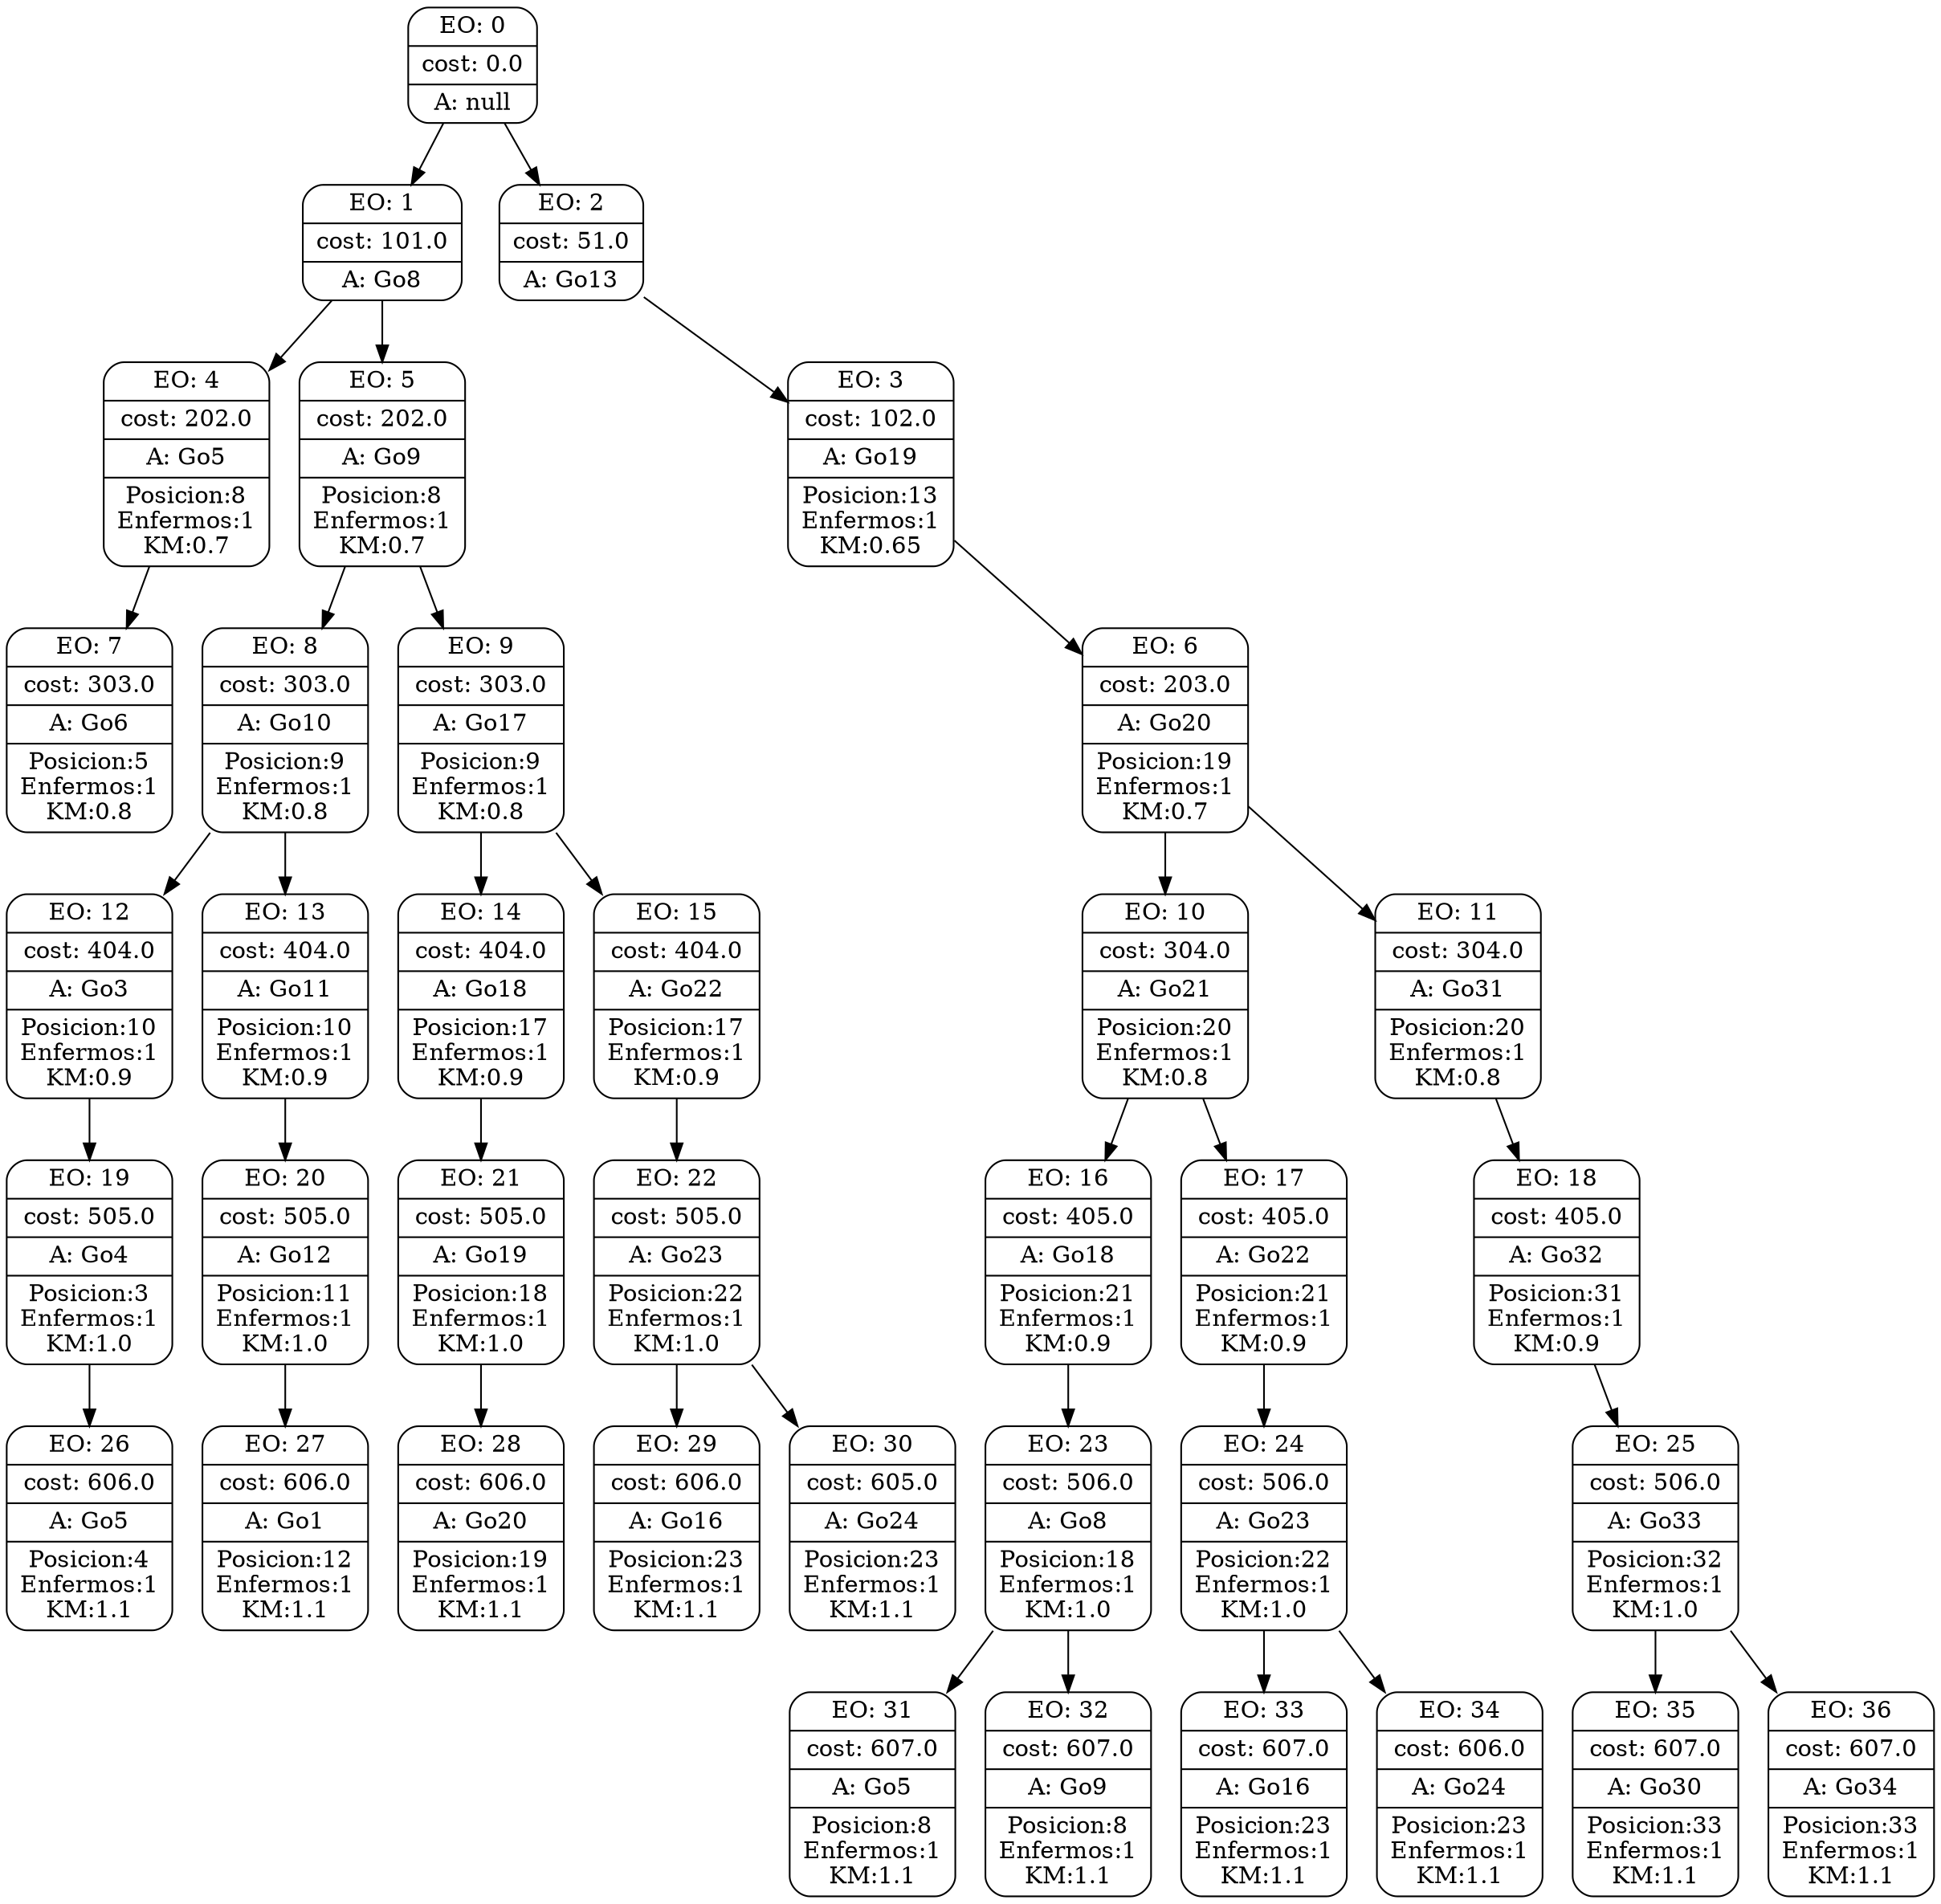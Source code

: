 digraph g {
node [shape = Mrecord];
nodo0[label="{EO: 0|cost: 0.0|A: null}"]
nodo1[label="{EO: 1|cost: 101.0|A: Go8}"]
nodo4[label="{EO: 4|cost: 202.0|A: Go5|Posicion:8
\nEnfermos:1
\nKM:0.7}"]
nodo7[label="{EO: 7|cost: 303.0|A: Go6|Posicion:5
\nEnfermos:1
\nKM:0.8}"]

nodo4 -> nodo7;

nodo1 -> nodo4;
nodo5[label="{EO: 5|cost: 202.0|A: Go9|Posicion:8
\nEnfermos:1
\nKM:0.7}"]
nodo8[label="{EO: 8|cost: 303.0|A: Go10|Posicion:9
\nEnfermos:1
\nKM:0.8}"]
nodo12[label="{EO: 12|cost: 404.0|A: Go3|Posicion:10
\nEnfermos:1
\nKM:0.9}"]
nodo19[label="{EO: 19|cost: 505.0|A: Go4|Posicion:3
\nEnfermos:1
\nKM:1.0}"]
nodo26[label="{EO: 26|cost: 606.0|A: Go5|Posicion:4
\nEnfermos:1
\nKM:1.1}"]

nodo19 -> nodo26;

nodo12 -> nodo19;

nodo8 -> nodo12;
nodo13[label="{EO: 13|cost: 404.0|A: Go11|Posicion:10
\nEnfermos:1
\nKM:0.9}"]
nodo20[label="{EO: 20|cost: 505.0|A: Go12|Posicion:11
\nEnfermos:1
\nKM:1.0}"]
nodo27[label="{EO: 27|cost: 606.0|A: Go1|Posicion:12
\nEnfermos:1
\nKM:1.1}"]

nodo20 -> nodo27;

nodo13 -> nodo20;

nodo8 -> nodo13;

nodo5 -> nodo8;
nodo9[label="{EO: 9|cost: 303.0|A: Go17|Posicion:9
\nEnfermos:1
\nKM:0.8}"]
nodo14[label="{EO: 14|cost: 404.0|A: Go18|Posicion:17
\nEnfermos:1
\nKM:0.9}"]
nodo21[label="{EO: 21|cost: 505.0|A: Go19|Posicion:18
\nEnfermos:1
\nKM:1.0}"]
nodo28[label="{EO: 28|cost: 606.0|A: Go20|Posicion:19
\nEnfermos:1
\nKM:1.1}"]

nodo21 -> nodo28;

nodo14 -> nodo21;

nodo9 -> nodo14;
nodo15[label="{EO: 15|cost: 404.0|A: Go22|Posicion:17
\nEnfermos:1
\nKM:0.9}"]
nodo22[label="{EO: 22|cost: 505.0|A: Go23|Posicion:22
\nEnfermos:1
\nKM:1.0}"]
nodo29[label="{EO: 29|cost: 606.0|A: Go16|Posicion:23
\nEnfermos:1
\nKM:1.1}"]

nodo22 -> nodo29;
nodo30[label="{EO: 30|cost: 605.0|A: Go24|Posicion:23
\nEnfermos:1
\nKM:1.1}"]

nodo22 -> nodo30;

nodo15 -> nodo22;

nodo9 -> nodo15;

nodo5 -> nodo9;

nodo1 -> nodo5;

nodo0 -> nodo1;
nodo2[label="{EO: 2|cost: 51.0|A: Go13}"]
nodo3[label="{EO: 3|cost: 102.0|A: Go19|Posicion:13
\nEnfermos:1
\nKM:0.65}"]
nodo6[label="{EO: 6|cost: 203.0|A: Go20|Posicion:19
\nEnfermos:1
\nKM:0.7}"]
nodo10[label="{EO: 10|cost: 304.0|A: Go21|Posicion:20
\nEnfermos:1
\nKM:0.8}"]
nodo16[label="{EO: 16|cost: 405.0|A: Go18|Posicion:21
\nEnfermos:1
\nKM:0.9}"]
nodo23[label="{EO: 23|cost: 506.0|A: Go8|Posicion:18
\nEnfermos:1
\nKM:1.0}"]
nodo31[label="{EO: 31|cost: 607.0|A: Go5|Posicion:8
\nEnfermos:1
\nKM:1.1}"]

nodo23 -> nodo31;
nodo32[label="{EO: 32|cost: 607.0|A: Go9|Posicion:8
\nEnfermos:1
\nKM:1.1}"]

nodo23 -> nodo32;

nodo16 -> nodo23;

nodo10 -> nodo16;
nodo17[label="{EO: 17|cost: 405.0|A: Go22|Posicion:21
\nEnfermos:1
\nKM:0.9}"]
nodo24[label="{EO: 24|cost: 506.0|A: Go23|Posicion:22
\nEnfermos:1
\nKM:1.0}"]
nodo33[label="{EO: 33|cost: 607.0|A: Go16|Posicion:23
\nEnfermos:1
\nKM:1.1}"]

nodo24 -> nodo33;
nodo34[label="{EO: 34|cost: 606.0|A: Go24|Posicion:23
\nEnfermos:1
\nKM:1.1}"]

nodo24 -> nodo34;

nodo17 -> nodo24;

nodo10 -> nodo17;

nodo6 -> nodo10;
nodo11[label="{EO: 11|cost: 304.0|A: Go31|Posicion:20
\nEnfermos:1
\nKM:0.8}"]
nodo18[label="{EO: 18|cost: 405.0|A: Go32|Posicion:31
\nEnfermos:1
\nKM:0.9}"]
nodo25[label="{EO: 25|cost: 506.0|A: Go33|Posicion:32
\nEnfermos:1
\nKM:1.0}"]
nodo35[label="{EO: 35|cost: 607.0|A: Go30|Posicion:33
\nEnfermos:1
\nKM:1.1}"]

nodo25 -> nodo35;
nodo36[label="{EO: 36|cost: 607.0|A: Go34|Posicion:33
\nEnfermos:1
\nKM:1.1}"]

nodo25 -> nodo36;

nodo18 -> nodo25;

nodo11 -> nodo18;

nodo6 -> nodo11;

nodo3 -> nodo6;

nodo2 -> nodo3;

nodo0 -> nodo2;


}